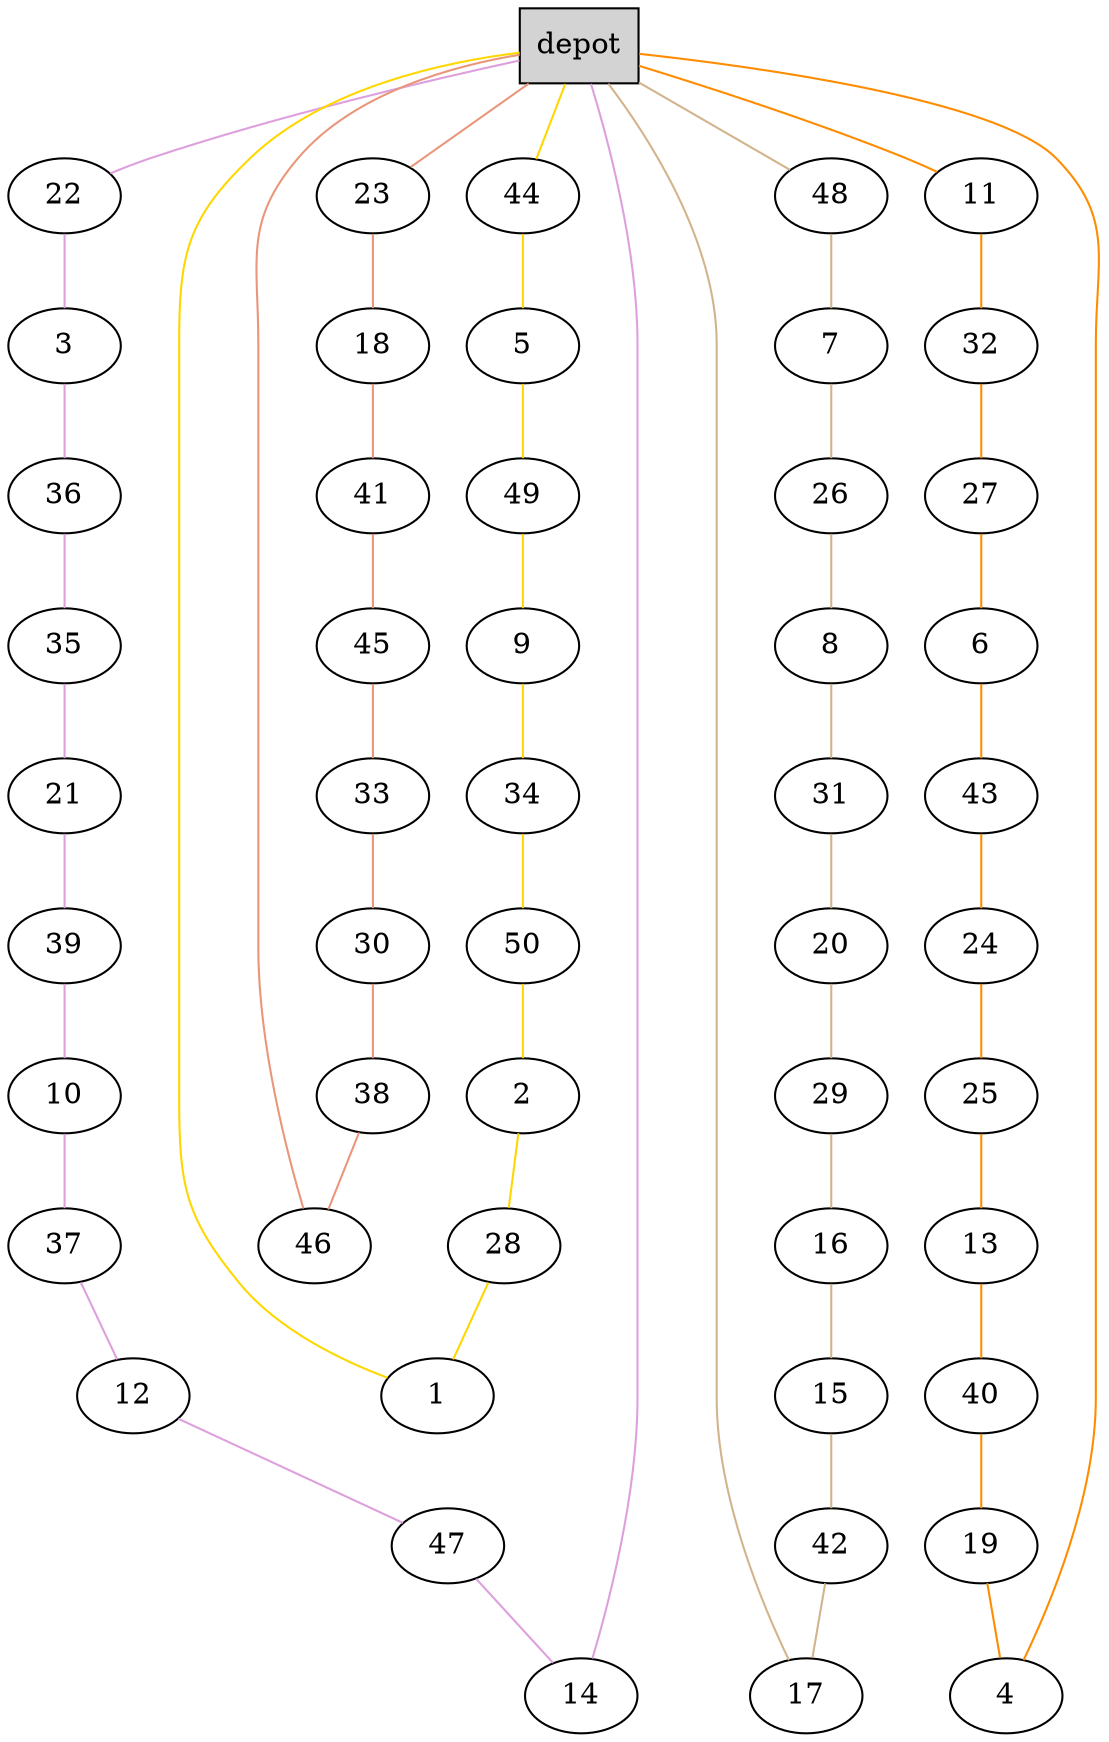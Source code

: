 graph G {
  0[shape = box, label = "depot", style = filled ];
  23[shape = ellipse];
  "0"--"23"[color = darksalmon];
  18[shape = ellipse];
  "23"--"18"[color = darksalmon];
  41[shape = ellipse];
  "18"--"41"[color = darksalmon];
  45[shape = ellipse];
  "41"--"45"[color = darksalmon];
  33[shape = ellipse];
  "45"--"33"[color = darksalmon];
  30[shape = ellipse];
  "33"--"30"[color = darksalmon];
  38[shape = ellipse];
  "30"--"38"[color = darksalmon];
  46[shape = ellipse];
  "38"--"46"[color = darksalmon];
  "46"--"0"[color = darksalmon];
  44[shape = ellipse];
  "0"--"44"[color = gold];
  5[shape = ellipse];
  "44"--"5"[color = gold];
  49[shape = ellipse];
  "5"--"49"[color = gold];
  9[shape = ellipse];
  "49"--"9"[color = gold];
  34[shape = ellipse];
  "9"--"34"[color = gold];
  50[shape = ellipse];
  "34"--"50"[color = gold];
  2[shape = ellipse];
  "50"--"2"[color = gold];
  28[shape = ellipse];
  "2"--"28"[color = gold];
  1[shape = ellipse];
  "28"--"1"[color = gold];
  "1"--"0"[color = gold];
  22[shape = ellipse];
  "0"--"22"[color = plum];
  3[shape = ellipse];
  "22"--"3"[color = plum];
  36[shape = ellipse];
  "3"--"36"[color = plum];
  35[shape = ellipse];
  "36"--"35"[color = plum];
  21[shape = ellipse];
  "35"--"21"[color = plum];
  39[shape = ellipse];
  "21"--"39"[color = plum];
  10[shape = ellipse];
  "39"--"10"[color = plum];
  37[shape = ellipse];
  "10"--"37"[color = plum];
  12[shape = ellipse];
  "37"--"12"[color = plum];
  47[shape = ellipse];
  "12"--"47"[color = plum];
  14[shape = ellipse];
  "47"--"14"[color = plum];
  "14"--"0"[color = plum];
  48[shape = ellipse];
  "0"--"48"[color = tan];
  7[shape = ellipse];
  "48"--"7"[color = tan];
  26[shape = ellipse];
  "7"--"26"[color = tan];
  8[shape = ellipse];
  "26"--"8"[color = tan];
  31[shape = ellipse];
  "8"--"31"[color = tan];
  20[shape = ellipse];
  "31"--"20"[color = tan];
  29[shape = ellipse];
  "20"--"29"[color = tan];
  16[shape = ellipse];
  "29"--"16"[color = tan];
  15[shape = ellipse];
  "16"--"15"[color = tan];
  42[shape = ellipse];
  "15"--"42"[color = tan];
  17[shape = ellipse];
  "42"--"17"[color = tan];
  "17"--"0"[color = tan];
  11[shape = ellipse];
  "0"--"11"[color = darkorange];
  32[shape = ellipse];
  "11"--"32"[color = darkorange];
  27[shape = ellipse];
  "32"--"27"[color = darkorange];
  6[shape = ellipse];
  "27"--"6"[color = darkorange];
  43[shape = ellipse];
  "6"--"43"[color = darkorange];
  24[shape = ellipse];
  "43"--"24"[color = darkorange];
  25[shape = ellipse];
  "24"--"25"[color = darkorange];
  13[shape = ellipse];
  "25"--"13"[color = darkorange];
  40[shape = ellipse];
  "13"--"40"[color = darkorange];
  19[shape = ellipse];
  "40"--"19"[color = darkorange];
  4[shape = ellipse];
  "19"--"4"[color = darkorange];
  "4"--"0"[color = darkorange];
}
